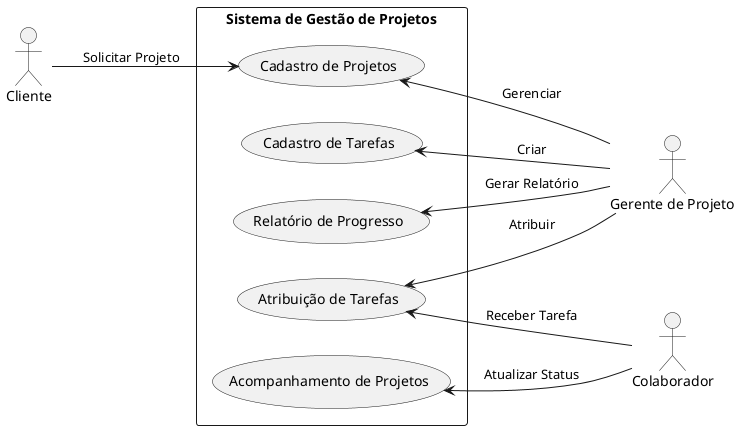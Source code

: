 @startuml "Sistema de Gestão de Projetos"
left to right direction

actor "Cliente" as client
actor "Colaborador" as collaborator
actor "Gerente de Projeto" as projectManager

rectangle "Sistema de Gestão de Projetos" {
    usecase "Cadastro de Projetos" as UC1
    usecase "Cadastro de Tarefas" as UC2
    usecase "Atribuição de Tarefas" as UC3
    usecase "Acompanhamento de Projetos" as UC4
    usecase "Relatório de Progresso" as UC5
}

client --> UC1 : Solicitar Projeto

UC1 <-- projectManager : Gerenciar
UC2 <-- projectManager : Criar
UC3 <-- projectManager : Atribuir
UC5 <-- projectManager : Gerar Relatório

UC3 <-- collaborator : Receber Tarefa
UC4 <-- collaborator : Atualizar Status

@enduml